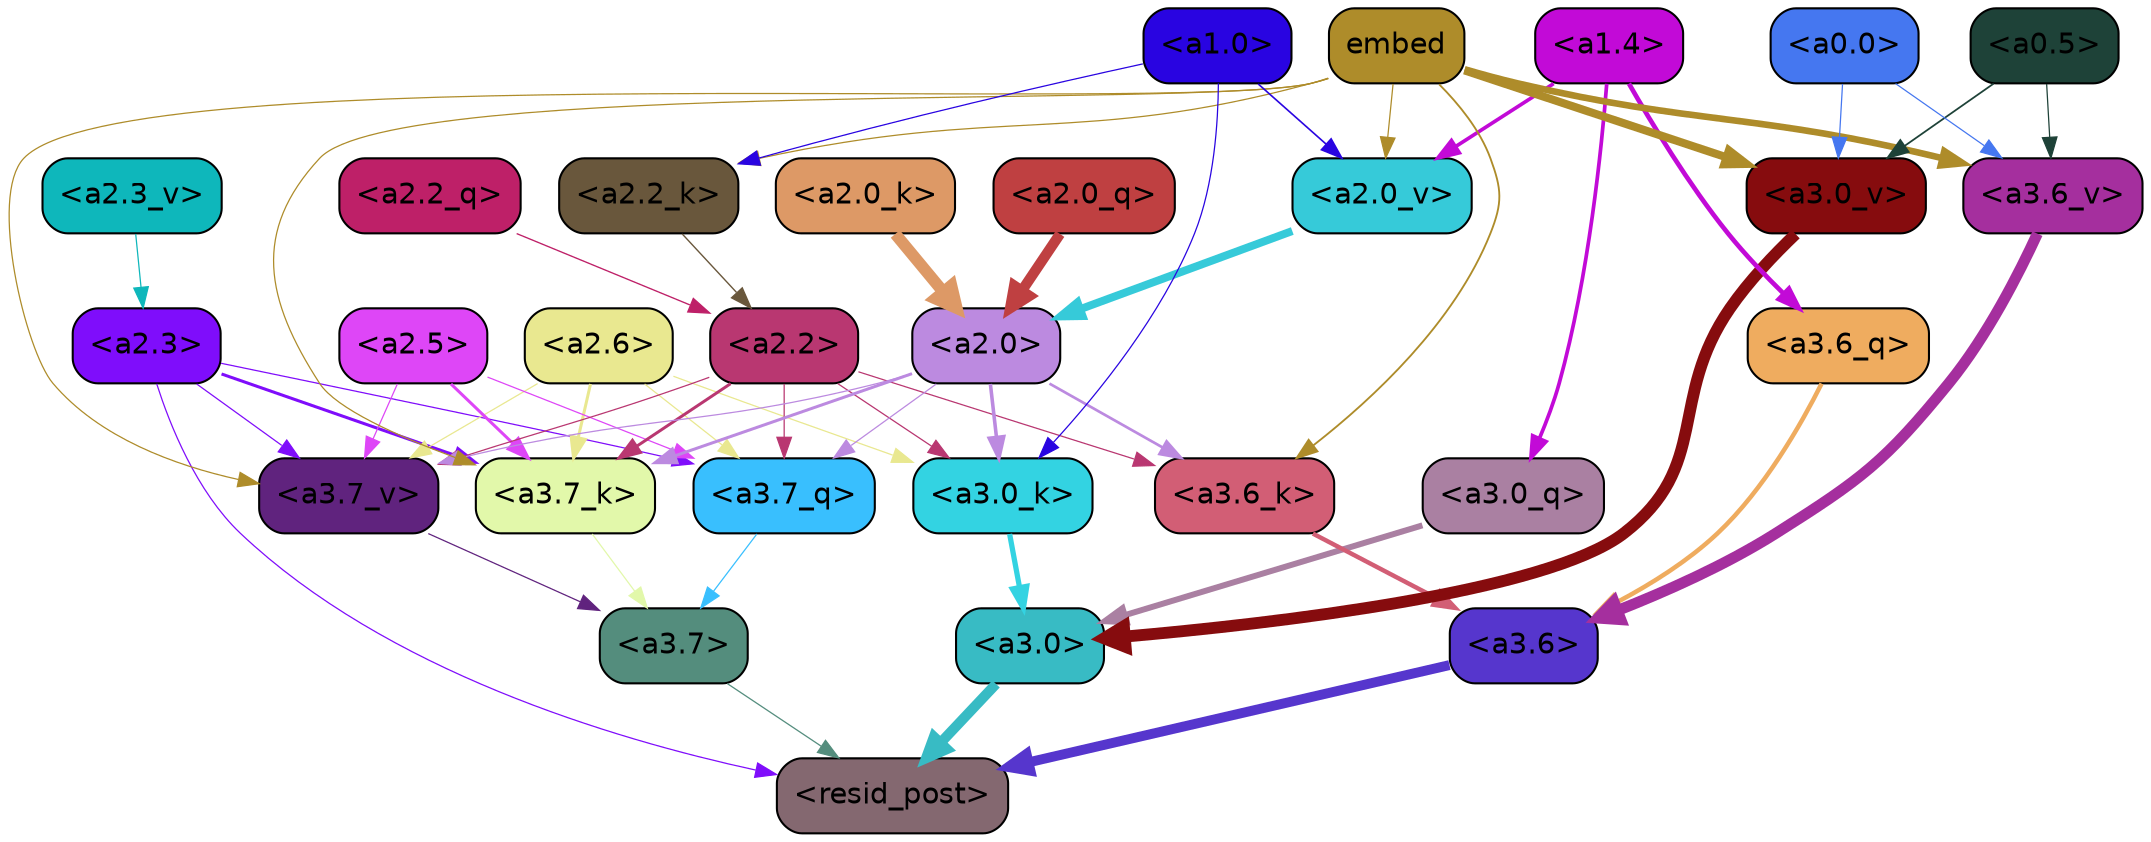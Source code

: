 strict digraph "" {
	graph [bgcolor=transparent,
		layout=dot,
		overlap=false,
		splines=true
	];
	"<a3.7>"	[color=black,
		fillcolor="#548d7d",
		fontname=Helvetica,
		shape=box,
		style="filled, rounded"];
	"<resid_post>"	[color=black,
		fillcolor="#846870",
		fontname=Helvetica,
		shape=box,
		style="filled, rounded"];
	"<a3.7>" -> "<resid_post>"	[color="#548d7d",
		penwidth=0.6];
	"<a3.6>"	[color=black,
		fillcolor="#5636cd",
		fontname=Helvetica,
		shape=box,
		style="filled, rounded"];
	"<a3.6>" -> "<resid_post>"	[color="#5636cd",
		penwidth=4.746312499046326];
	"<a3.0>"	[color=black,
		fillcolor="#38bbc4",
		fontname=Helvetica,
		shape=box,
		style="filled, rounded"];
	"<a3.0>" -> "<resid_post>"	[color="#38bbc4",
		penwidth=4.896343111991882];
	"<a2.3>"	[color=black,
		fillcolor="#7f0dfb",
		fontname=Helvetica,
		shape=box,
		style="filled, rounded"];
	"<a2.3>" -> "<resid_post>"	[color="#7f0dfb",
		penwidth=0.6];
	"<a3.7_q>"	[color=black,
		fillcolor="#39bffe",
		fontname=Helvetica,
		shape=box,
		style="filled, rounded"];
	"<a2.3>" -> "<a3.7_q>"	[color="#7f0dfb",
		penwidth=0.6];
	"<a3.7_k>"	[color=black,
		fillcolor="#e2f8aa",
		fontname=Helvetica,
		shape=box,
		style="filled, rounded"];
	"<a2.3>" -> "<a3.7_k>"	[color="#7f0dfb",
		penwidth=1.467104621231556];
	"<a3.7_v>"	[color=black,
		fillcolor="#60237e",
		fontname=Helvetica,
		shape=box,
		style="filled, rounded"];
	"<a2.3>" -> "<a3.7_v>"	[color="#7f0dfb",
		penwidth=0.6];
	"<a3.7_q>" -> "<a3.7>"	[color="#39bffe",
		penwidth=0.6];
	"<a3.6_q>"	[color=black,
		fillcolor="#efac5f",
		fontname=Helvetica,
		shape=box,
		style="filled, rounded"];
	"<a3.6_q>" -> "<a3.6>"	[color="#efac5f",
		penwidth=2.160832464694977];
	"<a3.0_q>"	[color=black,
		fillcolor="#aa80a2",
		fontname=Helvetica,
		shape=box,
		style="filled, rounded"];
	"<a3.0_q>" -> "<a3.0>"	[color="#aa80a2",
		penwidth=2.870753765106201];
	"<a3.7_k>" -> "<a3.7>"	[color="#e2f8aa",
		penwidth=0.6];
	"<a3.6_k>"	[color=black,
		fillcolor="#d25e75",
		fontname=Helvetica,
		shape=box,
		style="filled, rounded"];
	"<a3.6_k>" -> "<a3.6>"	[color="#d25e75",
		penwidth=2.13908451795578];
	"<a3.0_k>"	[color=black,
		fillcolor="#33d3e2",
		fontname=Helvetica,
		shape=box,
		style="filled, rounded"];
	"<a3.0_k>" -> "<a3.0>"	[color="#33d3e2",
		penwidth=2.520303964614868];
	"<a3.7_v>" -> "<a3.7>"	[color="#60237e",
		penwidth=0.6];
	"<a3.6_v>"	[color=black,
		fillcolor="#a52f9e",
		fontname=Helvetica,
		shape=box,
		style="filled, rounded"];
	"<a3.6_v>" -> "<a3.6>"	[color="#a52f9e",
		penwidth=5.297133803367615];
	"<a3.0_v>"	[color=black,
		fillcolor="#860c0e",
		fontname=Helvetica,
		shape=box,
		style="filled, rounded"];
	"<a3.0_v>" -> "<a3.0>"	[color="#860c0e",
		penwidth=5.680712580680847];
	"<a2.6>"	[color=black,
		fillcolor="#e9e890",
		fontname=Helvetica,
		shape=box,
		style="filled, rounded"];
	"<a2.6>" -> "<a3.7_q>"	[color="#e9e890",
		penwidth=0.6];
	"<a2.6>" -> "<a3.7_k>"	[color="#e9e890",
		penwidth=1.4453159049153328];
	"<a2.6>" -> "<a3.0_k>"	[color="#e9e890",
		penwidth=0.6];
	"<a2.6>" -> "<a3.7_v>"	[color="#e9e890",
		penwidth=0.6];
	"<a2.5>"	[color=black,
		fillcolor="#de46f7",
		fontname=Helvetica,
		shape=box,
		style="filled, rounded"];
	"<a2.5>" -> "<a3.7_q>"	[color="#de46f7",
		penwidth=0.6];
	"<a2.5>" -> "<a3.7_k>"	[color="#de46f7",
		penwidth=1.4526091292500496];
	"<a2.5>" -> "<a3.7_v>"	[color="#de46f7",
		penwidth=0.6];
	"<a2.2>"	[color=black,
		fillcolor="#b93771",
		fontname=Helvetica,
		shape=box,
		style="filled, rounded"];
	"<a2.2>" -> "<a3.7_q>"	[color="#b93771",
		penwidth=0.6];
	"<a2.2>" -> "<a3.7_k>"	[color="#b93771",
		penwidth=1.4310357049107552];
	"<a2.2>" -> "<a3.6_k>"	[color="#b93771",
		penwidth=0.6];
	"<a2.2>" -> "<a3.0_k>"	[color="#b93771",
		penwidth=0.6];
	"<a2.2>" -> "<a3.7_v>"	[color="#b93771",
		penwidth=0.6];
	"<a2.0>"	[color=black,
		fillcolor="#bc8ae0",
		fontname=Helvetica,
		shape=box,
		style="filled, rounded"];
	"<a2.0>" -> "<a3.7_q>"	[color="#bc8ae0",
		penwidth=0.6];
	"<a2.0>" -> "<a3.7_k>"	[color="#bc8ae0",
		penwidth=1.4314699843525887];
	"<a2.0>" -> "<a3.6_k>"	[color="#bc8ae0",
		penwidth=1.2950235605239868];
	"<a2.0>" -> "<a3.0_k>"	[color="#bc8ae0",
		penwidth=1.712992787361145];
	"<a2.0>" -> "<a3.7_v>"	[color="#bc8ae0",
		penwidth=0.6];
	"<a1.4>"	[color=black,
		fillcolor="#c20ad7",
		fontname=Helvetica,
		shape=box,
		style="filled, rounded"];
	"<a1.4>" -> "<a3.6_q>"	[color="#c20ad7",
		penwidth=2.242796540260315];
	"<a1.4>" -> "<a3.0_q>"	[color="#c20ad7",
		penwidth=1.7808996737003326];
	"<a2.0_v>"	[color=black,
		fillcolor="#36cad9",
		fontname=Helvetica,
		shape=box,
		style="filled, rounded"];
	"<a1.4>" -> "<a2.0_v>"	[color="#c20ad7",
		penwidth=1.7603429555892944];
	embed	[color=black,
		fillcolor="#ae8c2a",
		fontname=Helvetica,
		shape=box,
		style="filled, rounded"];
	embed -> "<a3.7_k>"	[color="#ae8c2a",
		penwidth=0.6];
	embed -> "<a3.6_k>"	[color="#ae8c2a",
		penwidth=0.891706109046936];
	embed -> "<a3.7_v>"	[color="#ae8c2a",
		penwidth=0.6];
	embed -> "<a3.6_v>"	[color="#ae8c2a",
		penwidth=3.1766927242279053];
	embed -> "<a3.0_v>"	[color="#ae8c2a",
		penwidth=3.9005755856633186];
	"<a2.2_k>"	[color=black,
		fillcolor="#69573c",
		fontname=Helvetica,
		shape=box,
		style="filled, rounded"];
	embed -> "<a2.2_k>"	[color="#ae8c2a",
		penwidth=0.6];
	embed -> "<a2.0_v>"	[color="#ae8c2a",
		penwidth=0.6];
	"<a1.0>"	[color=black,
		fillcolor="#2904e1",
		fontname=Helvetica,
		shape=box,
		style="filled, rounded"];
	"<a1.0>" -> "<a3.0_k>"	[color="#2904e1",
		penwidth=0.6];
	"<a1.0>" -> "<a2.2_k>"	[color="#2904e1",
		penwidth=0.6];
	"<a1.0>" -> "<a2.0_v>"	[color="#2904e1",
		penwidth=0.7897878289222717];
	"<a0.5>"	[color=black,
		fillcolor="#1e4238",
		fontname=Helvetica,
		shape=box,
		style="filled, rounded"];
	"<a0.5>" -> "<a3.6_v>"	[color="#1e4238",
		penwidth=0.6];
	"<a0.5>" -> "<a3.0_v>"	[color="#1e4238",
		penwidth=0.8493617177009583];
	"<a0.0>"	[color=black,
		fillcolor="#4577f0",
		fontname=Helvetica,
		shape=box,
		style="filled, rounded"];
	"<a0.0>" -> "<a3.6_v>"	[color="#4577f0",
		penwidth=0.6];
	"<a0.0>" -> "<a3.0_v>"	[color="#4577f0",
		penwidth=0.6];
	"<a2.2_q>"	[color=black,
		fillcolor="#be2068",
		fontname=Helvetica,
		shape=box,
		style="filled, rounded"];
	"<a2.2_q>" -> "<a2.2>"	[color="#be2068",
		penwidth=0.6449352353811264];
	"<a2.0_q>"	[color=black,
		fillcolor="#bf4041",
		fontname=Helvetica,
		shape=box,
		style="filled, rounded"];
	"<a2.0_q>" -> "<a2.0>"	[color="#bf4041",
		penwidth=5.017253503203392];
	"<a2.2_k>" -> "<a2.2>"	[color="#69573c",
		penwidth=0.6690489649772644];
	"<a2.0_k>"	[color=black,
		fillcolor="#dd9966",
		fontname=Helvetica,
		shape=box,
		style="filled, rounded"];
	"<a2.0_k>" -> "<a2.0>"	[color="#dd9966",
		penwidth=5.656688302755356];
	"<a2.3_v>"	[color=black,
		fillcolor="#0eb7bb",
		fontname=Helvetica,
		shape=box,
		style="filled, rounded"];
	"<a2.3_v>" -> "<a2.3>"	[color="#0eb7bb",
		penwidth=0.6];
	"<a2.0_v>" -> "<a2.0>"	[color="#36cad9",
		penwidth=3.8170836865901947];
}
